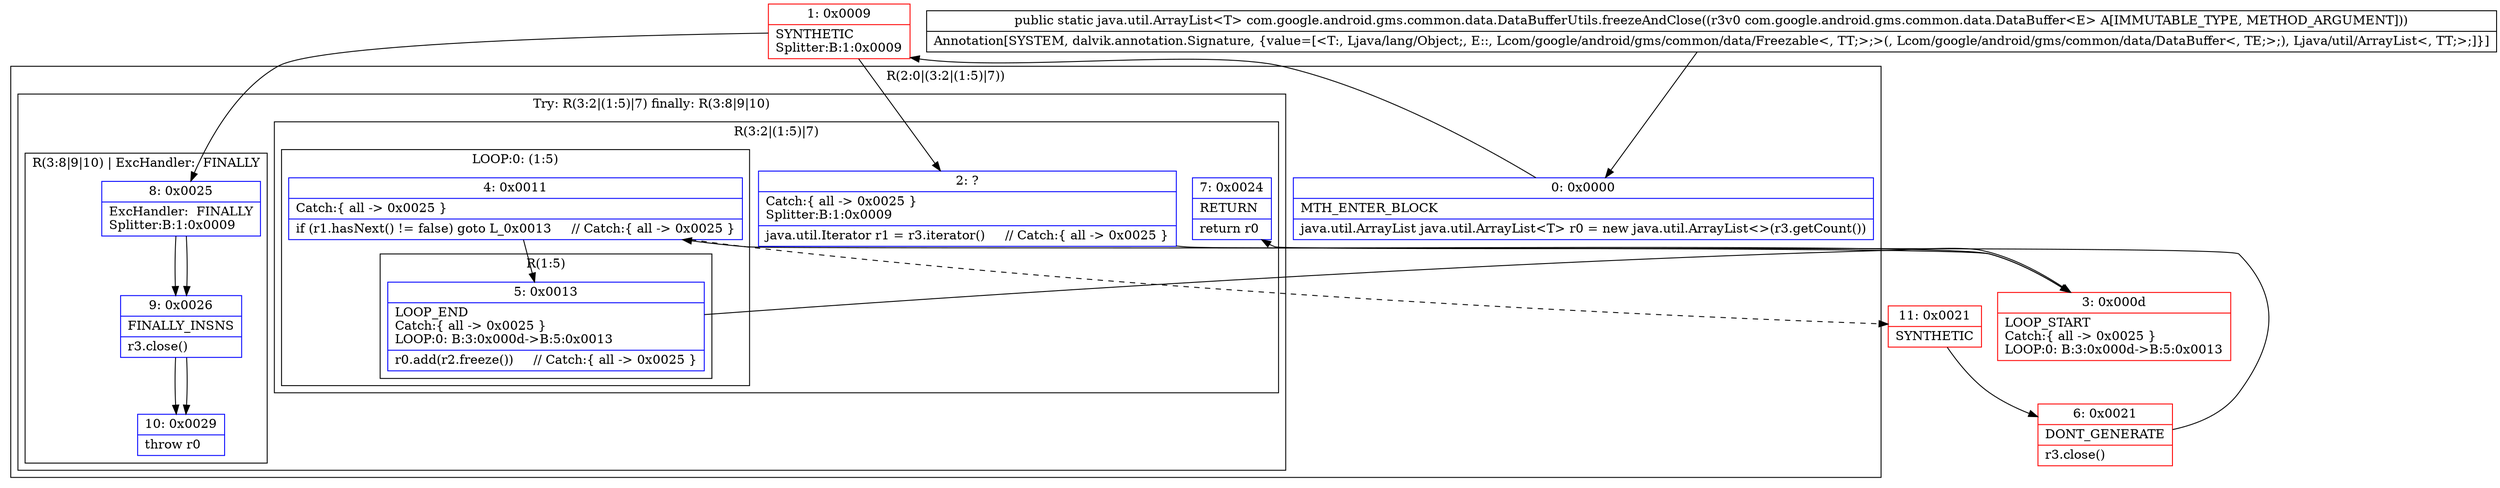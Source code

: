 digraph "CFG forcom.google.android.gms.common.data.DataBufferUtils.freezeAndClose(Lcom\/google\/android\/gms\/common\/data\/DataBuffer;)Ljava\/util\/ArrayList;" {
subgraph cluster_Region_1745253017 {
label = "R(2:0|(3:2|(1:5)|7))";
node [shape=record,color=blue];
Node_0 [shape=record,label="{0\:\ 0x0000|MTH_ENTER_BLOCK\l|java.util.ArrayList java.util.ArrayList\<T\> r0 = new java.util.ArrayList\<\>(r3.getCount())\l}"];
subgraph cluster_TryCatchRegion_41400113 {
label = "Try: R(3:2|(1:5)|7) finally: R(3:8|9|10)";
node [shape=record,color=blue];
subgraph cluster_Region_654477199 {
label = "R(3:2|(1:5)|7)";
node [shape=record,color=blue];
Node_2 [shape=record,label="{2\:\ ?|Catch:\{ all \-\> 0x0025 \}\lSplitter:B:1:0x0009\l|java.util.Iterator r1 = r3.iterator()     \/\/ Catch:\{ all \-\> 0x0025 \}\l}"];
subgraph cluster_LoopRegion_1317345094 {
label = "LOOP:0: (1:5)";
node [shape=record,color=blue];
Node_4 [shape=record,label="{4\:\ 0x0011|Catch:\{ all \-\> 0x0025 \}\l|if (r1.hasNext() != false) goto L_0x0013     \/\/ Catch:\{ all \-\> 0x0025 \}\l}"];
subgraph cluster_Region_1729373713 {
label = "R(1:5)";
node [shape=record,color=blue];
Node_5 [shape=record,label="{5\:\ 0x0013|LOOP_END\lCatch:\{ all \-\> 0x0025 \}\lLOOP:0: B:3:0x000d\-\>B:5:0x0013\l|r0.add(r2.freeze())     \/\/ Catch:\{ all \-\> 0x0025 \}\l}"];
}
}
Node_7 [shape=record,label="{7\:\ 0x0024|RETURN\l|return r0\l}"];
}
subgraph cluster_Region_1238089734 {
label = "R(3:8|9|10) | ExcHandler:  FINALLY\l";
node [shape=record,color=blue];
Node_8 [shape=record,label="{8\:\ 0x0025|ExcHandler:  FINALLY\lSplitter:B:1:0x0009\l}"];
Node_9 [shape=record,label="{9\:\ 0x0026|FINALLY_INSNS\l|r3.close()\l}"];
Node_10 [shape=record,label="{10\:\ 0x0029|throw r0\l}"];
}
}
}
subgraph cluster_Region_1238089734 {
label = "R(3:8|9|10) | ExcHandler:  FINALLY\l";
node [shape=record,color=blue];
Node_8 [shape=record,label="{8\:\ 0x0025|ExcHandler:  FINALLY\lSplitter:B:1:0x0009\l}"];
Node_9 [shape=record,label="{9\:\ 0x0026|FINALLY_INSNS\l|r3.close()\l}"];
Node_10 [shape=record,label="{10\:\ 0x0029|throw r0\l}"];
}
Node_1 [shape=record,color=red,label="{1\:\ 0x0009|SYNTHETIC\lSplitter:B:1:0x0009\l}"];
Node_3 [shape=record,color=red,label="{3\:\ 0x000d|LOOP_START\lCatch:\{ all \-\> 0x0025 \}\lLOOP:0: B:3:0x000d\-\>B:5:0x0013\l}"];
Node_6 [shape=record,color=red,label="{6\:\ 0x0021|DONT_GENERATE\l|r3.close()\l}"];
Node_11 [shape=record,color=red,label="{11\:\ 0x0021|SYNTHETIC\l}"];
MethodNode[shape=record,label="{public static java.util.ArrayList\<T\> com.google.android.gms.common.data.DataBufferUtils.freezeAndClose((r3v0 com.google.android.gms.common.data.DataBuffer\<E\> A[IMMUTABLE_TYPE, METHOD_ARGUMENT]))  | Annotation[SYSTEM, dalvik.annotation.Signature, \{value=[\<T:, Ljava\/lang\/Object;, E::, Lcom\/google\/android\/gms\/common\/data\/Freezable\<, TT;\>;\>(, Lcom\/google\/android\/gms\/common\/data\/DataBuffer\<, TE;\>;), Ljava\/util\/ArrayList\<, TT;\>;]\}]\l}"];
MethodNode -> Node_0;
Node_0 -> Node_1;
Node_2 -> Node_3;
Node_4 -> Node_5;
Node_4 -> Node_11[style=dashed];
Node_5 -> Node_3;
Node_8 -> Node_9;
Node_9 -> Node_10;
Node_8 -> Node_9;
Node_9 -> Node_10;
Node_1 -> Node_2;
Node_1 -> Node_8;
Node_3 -> Node_4;
Node_6 -> Node_7;
Node_11 -> Node_6;
}

